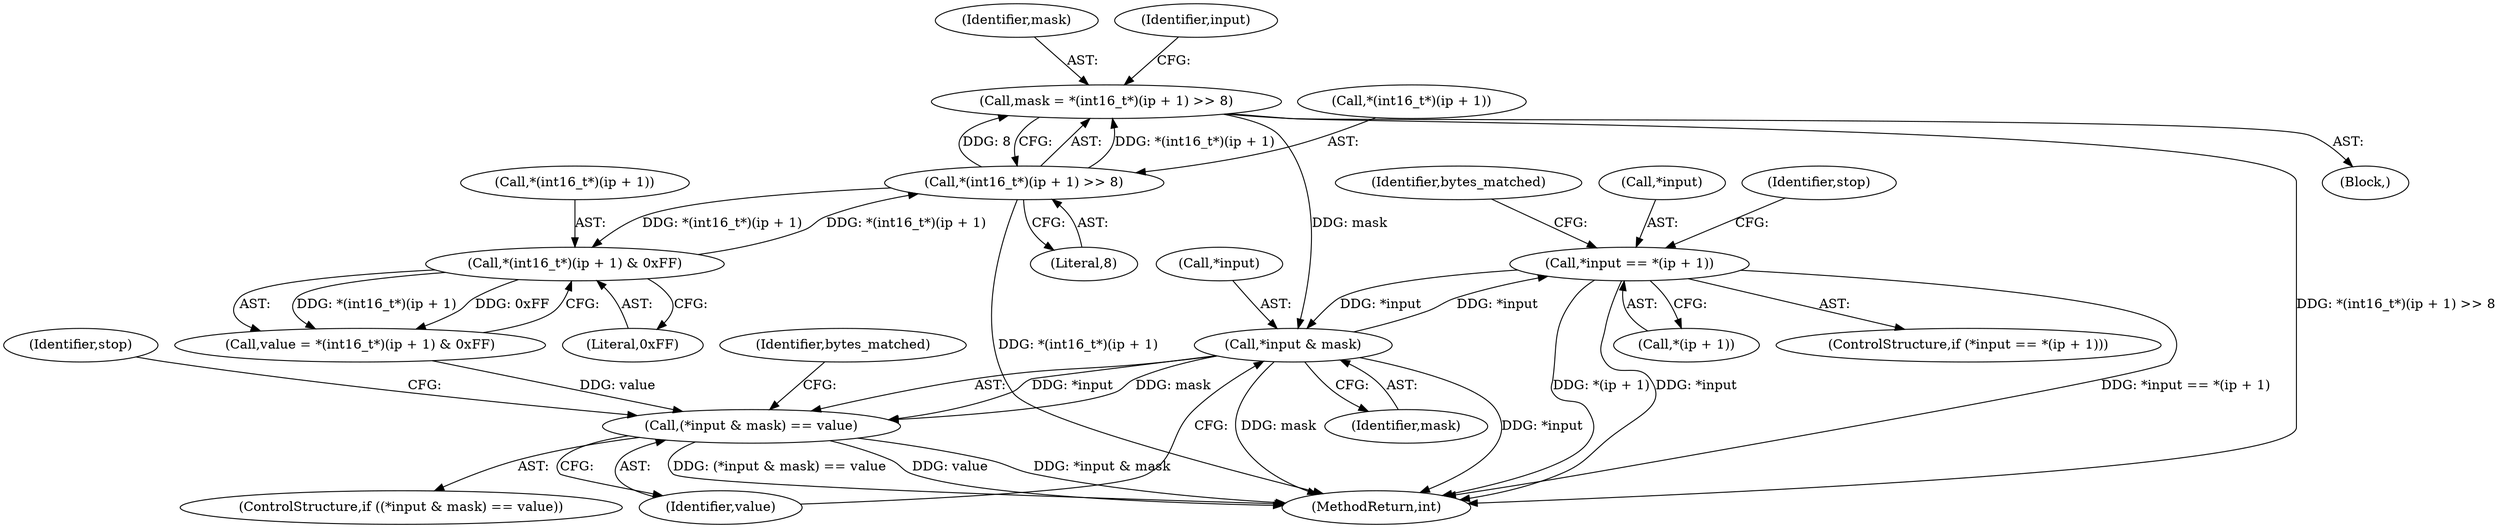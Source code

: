 digraph "0_yara_992480c30f75943e9cd6245bb2015c7737f9b661@pointer" {
"1000256" [label="(Call,*input == *(ip + 1))"];
"1000301" [label="(Call,*input & mask)"];
"1000256" [label="(Call,*input == *(ip + 1))"];
"1000289" [label="(Call,mask = *(int16_t*)(ip + 1) >> 8)"];
"1000291" [label="(Call,*(int16_t*)(ip + 1) >> 8)"];
"1000281" [label="(Call,*(int16_t*)(ip + 1) & 0xFF)"];
"1000300" [label="(Call,(*input & mask) == value)"];
"1000302" [label="(Call,*input)"];
"1000281" [label="(Call,*(int16_t*)(ip + 1) & 0xFF)"];
"1000299" [label="(ControlStructure,if ((*input & mask) == value))"];
"1000290" [label="(Identifier,mask)"];
"1000256" [label="(Call,*input == *(ip + 1))"];
"1000259" [label="(Call,*(ip + 1))"];
"1000318" [label="(Identifier,stop)"];
"1000298" [label="(Literal,8)"];
"1000279" [label="(Call,value = *(int16_t*)(ip + 1) & 0xFF)"];
"1000457" [label="(MethodReturn,int)"];
"1000255" [label="(ControlStructure,if (*input == *(ip + 1)))"];
"1000303" [label="(Identifier,input)"];
"1000282" [label="(Call,*(int16_t*)(ip + 1))"];
"1000304" [label="(Identifier,mask)"];
"1000253" [label="(Block,)"];
"1000301" [label="(Call,*input & mask)"];
"1000292" [label="(Call,*(int16_t*)(ip + 1))"];
"1000300" [label="(Call,(*input & mask) == value)"];
"1000257" [label="(Call,*input)"];
"1000275" [label="(Identifier,stop)"];
"1000305" [label="(Identifier,value)"];
"1000265" [label="(Identifier,bytes_matched)"];
"1000308" [label="(Identifier,bytes_matched)"];
"1000289" [label="(Call,mask = *(int16_t*)(ip + 1) >> 8)"];
"1000291" [label="(Call,*(int16_t*)(ip + 1) >> 8)"];
"1000288" [label="(Literal,0xFF)"];
"1000256" -> "1000255"  [label="AST: "];
"1000256" -> "1000259"  [label="CFG: "];
"1000257" -> "1000256"  [label="AST: "];
"1000259" -> "1000256"  [label="AST: "];
"1000265" -> "1000256"  [label="CFG: "];
"1000275" -> "1000256"  [label="CFG: "];
"1000256" -> "1000457"  [label="DDG: *(ip + 1)"];
"1000256" -> "1000457"  [label="DDG: *input"];
"1000256" -> "1000457"  [label="DDG: *input == *(ip + 1)"];
"1000301" -> "1000256"  [label="DDG: *input"];
"1000256" -> "1000301"  [label="DDG: *input"];
"1000301" -> "1000300"  [label="AST: "];
"1000301" -> "1000304"  [label="CFG: "];
"1000302" -> "1000301"  [label="AST: "];
"1000304" -> "1000301"  [label="AST: "];
"1000305" -> "1000301"  [label="CFG: "];
"1000301" -> "1000457"  [label="DDG: mask"];
"1000301" -> "1000457"  [label="DDG: *input"];
"1000301" -> "1000300"  [label="DDG: *input"];
"1000301" -> "1000300"  [label="DDG: mask"];
"1000289" -> "1000301"  [label="DDG: mask"];
"1000289" -> "1000253"  [label="AST: "];
"1000289" -> "1000291"  [label="CFG: "];
"1000290" -> "1000289"  [label="AST: "];
"1000291" -> "1000289"  [label="AST: "];
"1000303" -> "1000289"  [label="CFG: "];
"1000289" -> "1000457"  [label="DDG: *(int16_t*)(ip + 1) >> 8"];
"1000291" -> "1000289"  [label="DDG: *(int16_t*)(ip + 1)"];
"1000291" -> "1000289"  [label="DDG: 8"];
"1000291" -> "1000298"  [label="CFG: "];
"1000292" -> "1000291"  [label="AST: "];
"1000298" -> "1000291"  [label="AST: "];
"1000291" -> "1000457"  [label="DDG: *(int16_t*)(ip + 1)"];
"1000291" -> "1000281"  [label="DDG: *(int16_t*)(ip + 1)"];
"1000281" -> "1000291"  [label="DDG: *(int16_t*)(ip + 1)"];
"1000281" -> "1000279"  [label="AST: "];
"1000281" -> "1000288"  [label="CFG: "];
"1000282" -> "1000281"  [label="AST: "];
"1000288" -> "1000281"  [label="AST: "];
"1000279" -> "1000281"  [label="CFG: "];
"1000281" -> "1000279"  [label="DDG: *(int16_t*)(ip + 1)"];
"1000281" -> "1000279"  [label="DDG: 0xFF"];
"1000300" -> "1000299"  [label="AST: "];
"1000300" -> "1000305"  [label="CFG: "];
"1000305" -> "1000300"  [label="AST: "];
"1000308" -> "1000300"  [label="CFG: "];
"1000318" -> "1000300"  [label="CFG: "];
"1000300" -> "1000457"  [label="DDG: value"];
"1000300" -> "1000457"  [label="DDG: *input & mask"];
"1000300" -> "1000457"  [label="DDG: (*input & mask) == value"];
"1000279" -> "1000300"  [label="DDG: value"];
}
